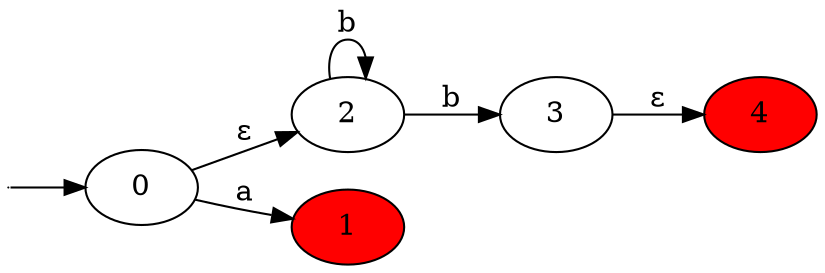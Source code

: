 digraph {
rankdir=LR
fictitious [shape=point, label="", width=0, height=0]

fictitious -> 0
0
0 -> 2 [label=ε]
2
2 -> 2 [label=b]
2 -> 3 [label=b]
3
3 -> 4 [label=ε]
4 [fillcolor=red, style=filled]
0 -> 1 [label=a]
1 [fillcolor=red, style=filled]
}